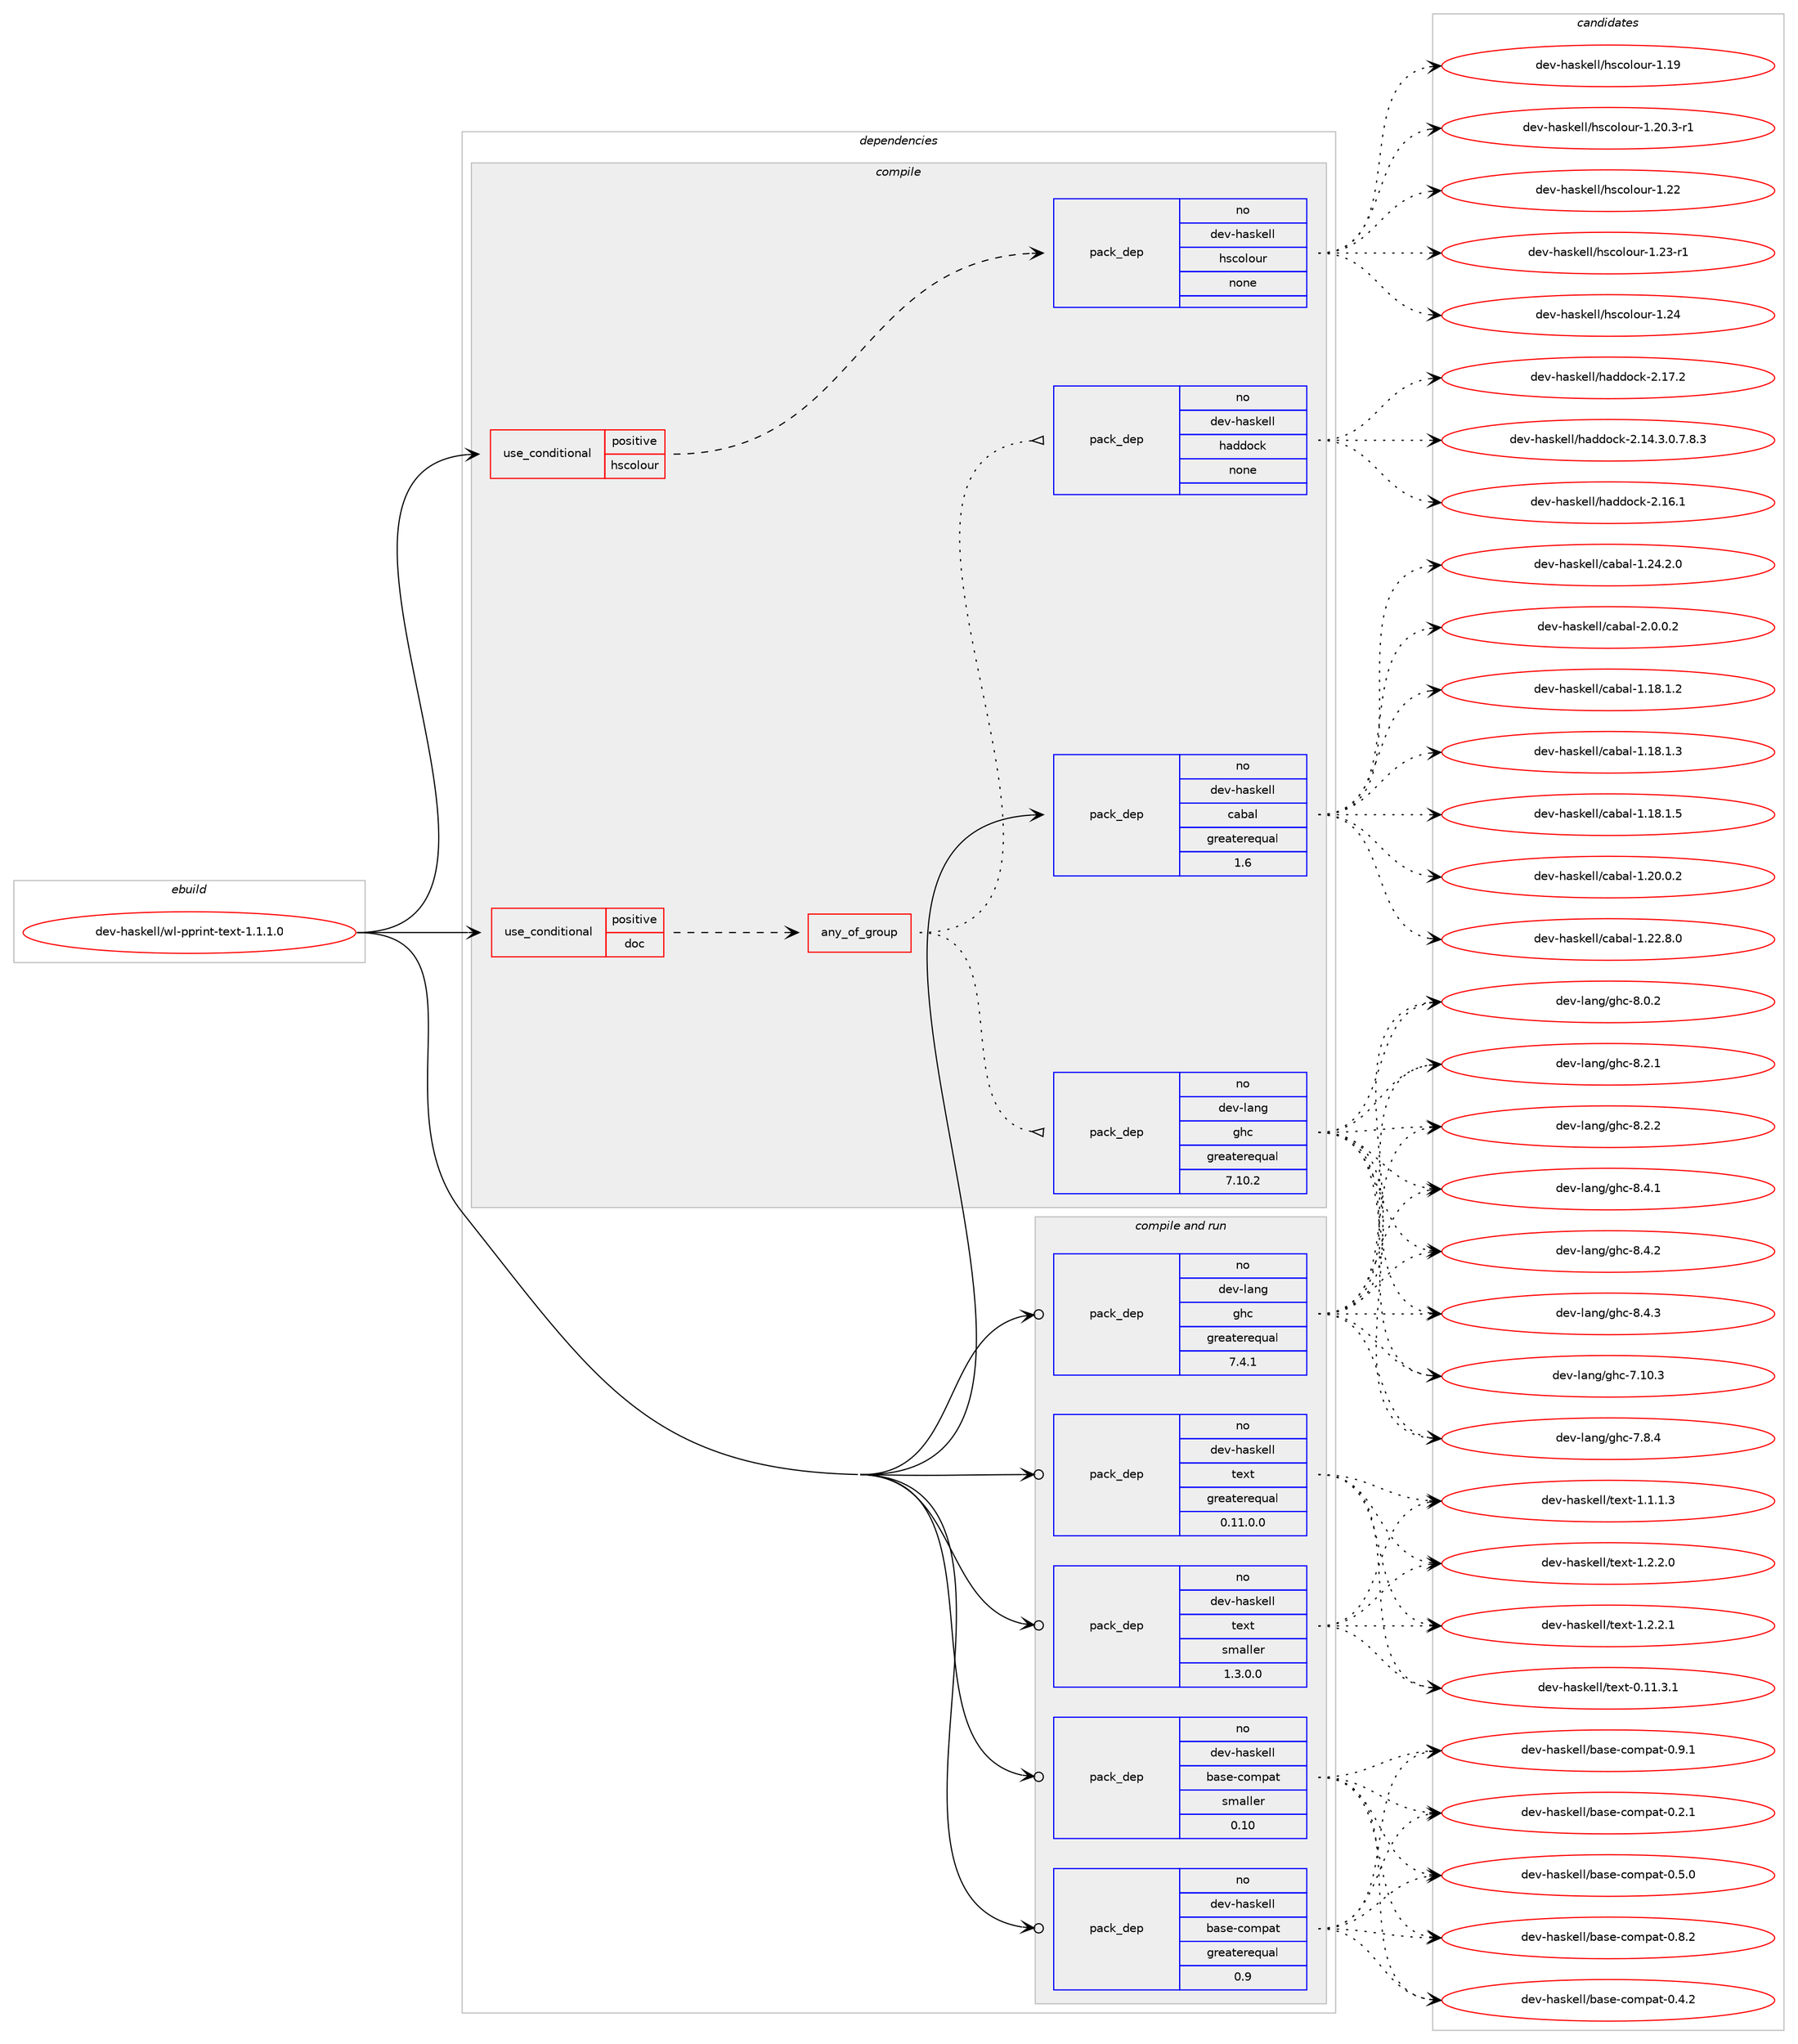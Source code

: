 digraph prolog {

# *************
# Graph options
# *************

newrank=true;
concentrate=true;
compound=true;
graph [rankdir=LR,fontname=Helvetica,fontsize=10,ranksep=1.5];#, ranksep=2.5, nodesep=0.2];
edge  [arrowhead=vee];
node  [fontname=Helvetica,fontsize=10];

# **********
# The ebuild
# **********

subgraph cluster_leftcol {
color=gray;
rank=same;
label=<<i>ebuild</i>>;
id [label="dev-haskell/wl-pprint-text-1.1.1.0", color=red, width=4, href="../dev-haskell/wl-pprint-text-1.1.1.0.svg"];
}

# ****************
# The dependencies
# ****************

subgraph cluster_midcol {
color=gray;
label=<<i>dependencies</i>>;
subgraph cluster_compile {
fillcolor="#eeeeee";
style=filled;
label=<<i>compile</i>>;
subgraph cond362071 {
dependency1347955 [label=<<TABLE BORDER="0" CELLBORDER="1" CELLSPACING="0" CELLPADDING="4"><TR><TD ROWSPAN="3" CELLPADDING="10">use_conditional</TD></TR><TR><TD>positive</TD></TR><TR><TD>doc</TD></TR></TABLE>>, shape=none, color=red];
subgraph any21784 {
dependency1347956 [label=<<TABLE BORDER="0" CELLBORDER="1" CELLSPACING="0" CELLPADDING="4"><TR><TD CELLPADDING="10">any_of_group</TD></TR></TABLE>>, shape=none, color=red];subgraph pack963548 {
dependency1347957 [label=<<TABLE BORDER="0" CELLBORDER="1" CELLSPACING="0" CELLPADDING="4" WIDTH="220"><TR><TD ROWSPAN="6" CELLPADDING="30">pack_dep</TD></TR><TR><TD WIDTH="110">no</TD></TR><TR><TD>dev-haskell</TD></TR><TR><TD>haddock</TD></TR><TR><TD>none</TD></TR><TR><TD></TD></TR></TABLE>>, shape=none, color=blue];
}
dependency1347956:e -> dependency1347957:w [weight=20,style="dotted",arrowhead="oinv"];
subgraph pack963549 {
dependency1347958 [label=<<TABLE BORDER="0" CELLBORDER="1" CELLSPACING="0" CELLPADDING="4" WIDTH="220"><TR><TD ROWSPAN="6" CELLPADDING="30">pack_dep</TD></TR><TR><TD WIDTH="110">no</TD></TR><TR><TD>dev-lang</TD></TR><TR><TD>ghc</TD></TR><TR><TD>greaterequal</TD></TR><TR><TD>7.10.2</TD></TR></TABLE>>, shape=none, color=blue];
}
dependency1347956:e -> dependency1347958:w [weight=20,style="dotted",arrowhead="oinv"];
}
dependency1347955:e -> dependency1347956:w [weight=20,style="dashed",arrowhead="vee"];
}
id:e -> dependency1347955:w [weight=20,style="solid",arrowhead="vee"];
subgraph cond362072 {
dependency1347959 [label=<<TABLE BORDER="0" CELLBORDER="1" CELLSPACING="0" CELLPADDING="4"><TR><TD ROWSPAN="3" CELLPADDING="10">use_conditional</TD></TR><TR><TD>positive</TD></TR><TR><TD>hscolour</TD></TR></TABLE>>, shape=none, color=red];
subgraph pack963550 {
dependency1347960 [label=<<TABLE BORDER="0" CELLBORDER="1" CELLSPACING="0" CELLPADDING="4" WIDTH="220"><TR><TD ROWSPAN="6" CELLPADDING="30">pack_dep</TD></TR><TR><TD WIDTH="110">no</TD></TR><TR><TD>dev-haskell</TD></TR><TR><TD>hscolour</TD></TR><TR><TD>none</TD></TR><TR><TD></TD></TR></TABLE>>, shape=none, color=blue];
}
dependency1347959:e -> dependency1347960:w [weight=20,style="dashed",arrowhead="vee"];
}
id:e -> dependency1347959:w [weight=20,style="solid",arrowhead="vee"];
subgraph pack963551 {
dependency1347961 [label=<<TABLE BORDER="0" CELLBORDER="1" CELLSPACING="0" CELLPADDING="4" WIDTH="220"><TR><TD ROWSPAN="6" CELLPADDING="30">pack_dep</TD></TR><TR><TD WIDTH="110">no</TD></TR><TR><TD>dev-haskell</TD></TR><TR><TD>cabal</TD></TR><TR><TD>greaterequal</TD></TR><TR><TD>1.6</TD></TR></TABLE>>, shape=none, color=blue];
}
id:e -> dependency1347961:w [weight=20,style="solid",arrowhead="vee"];
}
subgraph cluster_compileandrun {
fillcolor="#eeeeee";
style=filled;
label=<<i>compile and run</i>>;
subgraph pack963552 {
dependency1347962 [label=<<TABLE BORDER="0" CELLBORDER="1" CELLSPACING="0" CELLPADDING="4" WIDTH="220"><TR><TD ROWSPAN="6" CELLPADDING="30">pack_dep</TD></TR><TR><TD WIDTH="110">no</TD></TR><TR><TD>dev-haskell</TD></TR><TR><TD>base-compat</TD></TR><TR><TD>greaterequal</TD></TR><TR><TD>0.9</TD></TR></TABLE>>, shape=none, color=blue];
}
id:e -> dependency1347962:w [weight=20,style="solid",arrowhead="odotvee"];
subgraph pack963553 {
dependency1347963 [label=<<TABLE BORDER="0" CELLBORDER="1" CELLSPACING="0" CELLPADDING="4" WIDTH="220"><TR><TD ROWSPAN="6" CELLPADDING="30">pack_dep</TD></TR><TR><TD WIDTH="110">no</TD></TR><TR><TD>dev-haskell</TD></TR><TR><TD>base-compat</TD></TR><TR><TD>smaller</TD></TR><TR><TD>0.10</TD></TR></TABLE>>, shape=none, color=blue];
}
id:e -> dependency1347963:w [weight=20,style="solid",arrowhead="odotvee"];
subgraph pack963554 {
dependency1347964 [label=<<TABLE BORDER="0" CELLBORDER="1" CELLSPACING="0" CELLPADDING="4" WIDTH="220"><TR><TD ROWSPAN="6" CELLPADDING="30">pack_dep</TD></TR><TR><TD WIDTH="110">no</TD></TR><TR><TD>dev-haskell</TD></TR><TR><TD>text</TD></TR><TR><TD>greaterequal</TD></TR><TR><TD>0.11.0.0</TD></TR></TABLE>>, shape=none, color=blue];
}
id:e -> dependency1347964:w [weight=20,style="solid",arrowhead="odotvee"];
subgraph pack963555 {
dependency1347965 [label=<<TABLE BORDER="0" CELLBORDER="1" CELLSPACING="0" CELLPADDING="4" WIDTH="220"><TR><TD ROWSPAN="6" CELLPADDING="30">pack_dep</TD></TR><TR><TD WIDTH="110">no</TD></TR><TR><TD>dev-haskell</TD></TR><TR><TD>text</TD></TR><TR><TD>smaller</TD></TR><TR><TD>1.3.0.0</TD></TR></TABLE>>, shape=none, color=blue];
}
id:e -> dependency1347965:w [weight=20,style="solid",arrowhead="odotvee"];
subgraph pack963556 {
dependency1347966 [label=<<TABLE BORDER="0" CELLBORDER="1" CELLSPACING="0" CELLPADDING="4" WIDTH="220"><TR><TD ROWSPAN="6" CELLPADDING="30">pack_dep</TD></TR><TR><TD WIDTH="110">no</TD></TR><TR><TD>dev-lang</TD></TR><TR><TD>ghc</TD></TR><TR><TD>greaterequal</TD></TR><TR><TD>7.4.1</TD></TR></TABLE>>, shape=none, color=blue];
}
id:e -> dependency1347966:w [weight=20,style="solid",arrowhead="odotvee"];
}
subgraph cluster_run {
fillcolor="#eeeeee";
style=filled;
label=<<i>run</i>>;
}
}

# **************
# The candidates
# **************

subgraph cluster_choices {
rank=same;
color=gray;
label=<<i>candidates</i>>;

subgraph choice963548 {
color=black;
nodesep=1;
choice1001011184510497115107101108108471049710010011199107455046495246514648465546564651 [label="dev-haskell/haddock-2.14.3.0.7.8.3", color=red, width=4,href="../dev-haskell/haddock-2.14.3.0.7.8.3.svg"];
choice100101118451049711510710110810847104971001001119910745504649544649 [label="dev-haskell/haddock-2.16.1", color=red, width=4,href="../dev-haskell/haddock-2.16.1.svg"];
choice100101118451049711510710110810847104971001001119910745504649554650 [label="dev-haskell/haddock-2.17.2", color=red, width=4,href="../dev-haskell/haddock-2.17.2.svg"];
dependency1347957:e -> choice1001011184510497115107101108108471049710010011199107455046495246514648465546564651:w [style=dotted,weight="100"];
dependency1347957:e -> choice100101118451049711510710110810847104971001001119910745504649544649:w [style=dotted,weight="100"];
dependency1347957:e -> choice100101118451049711510710110810847104971001001119910745504649554650:w [style=dotted,weight="100"];
}
subgraph choice963549 {
color=black;
nodesep=1;
choice1001011184510897110103471031049945554649484651 [label="dev-lang/ghc-7.10.3", color=red, width=4,href="../dev-lang/ghc-7.10.3.svg"];
choice10010111845108971101034710310499455546564652 [label="dev-lang/ghc-7.8.4", color=red, width=4,href="../dev-lang/ghc-7.8.4.svg"];
choice10010111845108971101034710310499455646484650 [label="dev-lang/ghc-8.0.2", color=red, width=4,href="../dev-lang/ghc-8.0.2.svg"];
choice10010111845108971101034710310499455646504649 [label="dev-lang/ghc-8.2.1", color=red, width=4,href="../dev-lang/ghc-8.2.1.svg"];
choice10010111845108971101034710310499455646504650 [label="dev-lang/ghc-8.2.2", color=red, width=4,href="../dev-lang/ghc-8.2.2.svg"];
choice10010111845108971101034710310499455646524649 [label="dev-lang/ghc-8.4.1", color=red, width=4,href="../dev-lang/ghc-8.4.1.svg"];
choice10010111845108971101034710310499455646524650 [label="dev-lang/ghc-8.4.2", color=red, width=4,href="../dev-lang/ghc-8.4.2.svg"];
choice10010111845108971101034710310499455646524651 [label="dev-lang/ghc-8.4.3", color=red, width=4,href="../dev-lang/ghc-8.4.3.svg"];
dependency1347958:e -> choice1001011184510897110103471031049945554649484651:w [style=dotted,weight="100"];
dependency1347958:e -> choice10010111845108971101034710310499455546564652:w [style=dotted,weight="100"];
dependency1347958:e -> choice10010111845108971101034710310499455646484650:w [style=dotted,weight="100"];
dependency1347958:e -> choice10010111845108971101034710310499455646504649:w [style=dotted,weight="100"];
dependency1347958:e -> choice10010111845108971101034710310499455646504650:w [style=dotted,weight="100"];
dependency1347958:e -> choice10010111845108971101034710310499455646524649:w [style=dotted,weight="100"];
dependency1347958:e -> choice10010111845108971101034710310499455646524650:w [style=dotted,weight="100"];
dependency1347958:e -> choice10010111845108971101034710310499455646524651:w [style=dotted,weight="100"];
}
subgraph choice963550 {
color=black;
nodesep=1;
choice100101118451049711510710110810847104115991111081111171144549464957 [label="dev-haskell/hscolour-1.19", color=red, width=4,href="../dev-haskell/hscolour-1.19.svg"];
choice10010111845104971151071011081084710411599111108111117114454946504846514511449 [label="dev-haskell/hscolour-1.20.3-r1", color=red, width=4,href="../dev-haskell/hscolour-1.20.3-r1.svg"];
choice100101118451049711510710110810847104115991111081111171144549465050 [label="dev-haskell/hscolour-1.22", color=red, width=4,href="../dev-haskell/hscolour-1.22.svg"];
choice1001011184510497115107101108108471041159911110811111711445494650514511449 [label="dev-haskell/hscolour-1.23-r1", color=red, width=4,href="../dev-haskell/hscolour-1.23-r1.svg"];
choice100101118451049711510710110810847104115991111081111171144549465052 [label="dev-haskell/hscolour-1.24", color=red, width=4,href="../dev-haskell/hscolour-1.24.svg"];
dependency1347960:e -> choice100101118451049711510710110810847104115991111081111171144549464957:w [style=dotted,weight="100"];
dependency1347960:e -> choice10010111845104971151071011081084710411599111108111117114454946504846514511449:w [style=dotted,weight="100"];
dependency1347960:e -> choice100101118451049711510710110810847104115991111081111171144549465050:w [style=dotted,weight="100"];
dependency1347960:e -> choice1001011184510497115107101108108471041159911110811111711445494650514511449:w [style=dotted,weight="100"];
dependency1347960:e -> choice100101118451049711510710110810847104115991111081111171144549465052:w [style=dotted,weight="100"];
}
subgraph choice963551 {
color=black;
nodesep=1;
choice10010111845104971151071011081084799979897108454946495646494650 [label="dev-haskell/cabal-1.18.1.2", color=red, width=4,href="../dev-haskell/cabal-1.18.1.2.svg"];
choice10010111845104971151071011081084799979897108454946495646494651 [label="dev-haskell/cabal-1.18.1.3", color=red, width=4,href="../dev-haskell/cabal-1.18.1.3.svg"];
choice10010111845104971151071011081084799979897108454946495646494653 [label="dev-haskell/cabal-1.18.1.5", color=red, width=4,href="../dev-haskell/cabal-1.18.1.5.svg"];
choice10010111845104971151071011081084799979897108454946504846484650 [label="dev-haskell/cabal-1.20.0.2", color=red, width=4,href="../dev-haskell/cabal-1.20.0.2.svg"];
choice10010111845104971151071011081084799979897108454946505046564648 [label="dev-haskell/cabal-1.22.8.0", color=red, width=4,href="../dev-haskell/cabal-1.22.8.0.svg"];
choice10010111845104971151071011081084799979897108454946505246504648 [label="dev-haskell/cabal-1.24.2.0", color=red, width=4,href="../dev-haskell/cabal-1.24.2.0.svg"];
choice100101118451049711510710110810847999798971084550464846484650 [label="dev-haskell/cabal-2.0.0.2", color=red, width=4,href="../dev-haskell/cabal-2.0.0.2.svg"];
dependency1347961:e -> choice10010111845104971151071011081084799979897108454946495646494650:w [style=dotted,weight="100"];
dependency1347961:e -> choice10010111845104971151071011081084799979897108454946495646494651:w [style=dotted,weight="100"];
dependency1347961:e -> choice10010111845104971151071011081084799979897108454946495646494653:w [style=dotted,weight="100"];
dependency1347961:e -> choice10010111845104971151071011081084799979897108454946504846484650:w [style=dotted,weight="100"];
dependency1347961:e -> choice10010111845104971151071011081084799979897108454946505046564648:w [style=dotted,weight="100"];
dependency1347961:e -> choice10010111845104971151071011081084799979897108454946505246504648:w [style=dotted,weight="100"];
dependency1347961:e -> choice100101118451049711510710110810847999798971084550464846484650:w [style=dotted,weight="100"];
}
subgraph choice963552 {
color=black;
nodesep=1;
choice1001011184510497115107101108108479897115101459911110911297116454846504649 [label="dev-haskell/base-compat-0.2.1", color=red, width=4,href="../dev-haskell/base-compat-0.2.1.svg"];
choice1001011184510497115107101108108479897115101459911110911297116454846524650 [label="dev-haskell/base-compat-0.4.2", color=red, width=4,href="../dev-haskell/base-compat-0.4.2.svg"];
choice1001011184510497115107101108108479897115101459911110911297116454846534648 [label="dev-haskell/base-compat-0.5.0", color=red, width=4,href="../dev-haskell/base-compat-0.5.0.svg"];
choice1001011184510497115107101108108479897115101459911110911297116454846564650 [label="dev-haskell/base-compat-0.8.2", color=red, width=4,href="../dev-haskell/base-compat-0.8.2.svg"];
choice1001011184510497115107101108108479897115101459911110911297116454846574649 [label="dev-haskell/base-compat-0.9.1", color=red, width=4,href="../dev-haskell/base-compat-0.9.1.svg"];
dependency1347962:e -> choice1001011184510497115107101108108479897115101459911110911297116454846504649:w [style=dotted,weight="100"];
dependency1347962:e -> choice1001011184510497115107101108108479897115101459911110911297116454846524650:w [style=dotted,weight="100"];
dependency1347962:e -> choice1001011184510497115107101108108479897115101459911110911297116454846534648:w [style=dotted,weight="100"];
dependency1347962:e -> choice1001011184510497115107101108108479897115101459911110911297116454846564650:w [style=dotted,weight="100"];
dependency1347962:e -> choice1001011184510497115107101108108479897115101459911110911297116454846574649:w [style=dotted,weight="100"];
}
subgraph choice963553 {
color=black;
nodesep=1;
choice1001011184510497115107101108108479897115101459911110911297116454846504649 [label="dev-haskell/base-compat-0.2.1", color=red, width=4,href="../dev-haskell/base-compat-0.2.1.svg"];
choice1001011184510497115107101108108479897115101459911110911297116454846524650 [label="dev-haskell/base-compat-0.4.2", color=red, width=4,href="../dev-haskell/base-compat-0.4.2.svg"];
choice1001011184510497115107101108108479897115101459911110911297116454846534648 [label="dev-haskell/base-compat-0.5.0", color=red, width=4,href="../dev-haskell/base-compat-0.5.0.svg"];
choice1001011184510497115107101108108479897115101459911110911297116454846564650 [label="dev-haskell/base-compat-0.8.2", color=red, width=4,href="../dev-haskell/base-compat-0.8.2.svg"];
choice1001011184510497115107101108108479897115101459911110911297116454846574649 [label="dev-haskell/base-compat-0.9.1", color=red, width=4,href="../dev-haskell/base-compat-0.9.1.svg"];
dependency1347963:e -> choice1001011184510497115107101108108479897115101459911110911297116454846504649:w [style=dotted,weight="100"];
dependency1347963:e -> choice1001011184510497115107101108108479897115101459911110911297116454846524650:w [style=dotted,weight="100"];
dependency1347963:e -> choice1001011184510497115107101108108479897115101459911110911297116454846534648:w [style=dotted,weight="100"];
dependency1347963:e -> choice1001011184510497115107101108108479897115101459911110911297116454846564650:w [style=dotted,weight="100"];
dependency1347963:e -> choice1001011184510497115107101108108479897115101459911110911297116454846574649:w [style=dotted,weight="100"];
}
subgraph choice963554 {
color=black;
nodesep=1;
choice100101118451049711510710110810847116101120116454846494946514649 [label="dev-haskell/text-0.11.3.1", color=red, width=4,href="../dev-haskell/text-0.11.3.1.svg"];
choice1001011184510497115107101108108471161011201164549464946494651 [label="dev-haskell/text-1.1.1.3", color=red, width=4,href="../dev-haskell/text-1.1.1.3.svg"];
choice1001011184510497115107101108108471161011201164549465046504648 [label="dev-haskell/text-1.2.2.0", color=red, width=4,href="../dev-haskell/text-1.2.2.0.svg"];
choice1001011184510497115107101108108471161011201164549465046504649 [label="dev-haskell/text-1.2.2.1", color=red, width=4,href="../dev-haskell/text-1.2.2.1.svg"];
dependency1347964:e -> choice100101118451049711510710110810847116101120116454846494946514649:w [style=dotted,weight="100"];
dependency1347964:e -> choice1001011184510497115107101108108471161011201164549464946494651:w [style=dotted,weight="100"];
dependency1347964:e -> choice1001011184510497115107101108108471161011201164549465046504648:w [style=dotted,weight="100"];
dependency1347964:e -> choice1001011184510497115107101108108471161011201164549465046504649:w [style=dotted,weight="100"];
}
subgraph choice963555 {
color=black;
nodesep=1;
choice100101118451049711510710110810847116101120116454846494946514649 [label="dev-haskell/text-0.11.3.1", color=red, width=4,href="../dev-haskell/text-0.11.3.1.svg"];
choice1001011184510497115107101108108471161011201164549464946494651 [label="dev-haskell/text-1.1.1.3", color=red, width=4,href="../dev-haskell/text-1.1.1.3.svg"];
choice1001011184510497115107101108108471161011201164549465046504648 [label="dev-haskell/text-1.2.2.0", color=red, width=4,href="../dev-haskell/text-1.2.2.0.svg"];
choice1001011184510497115107101108108471161011201164549465046504649 [label="dev-haskell/text-1.2.2.1", color=red, width=4,href="../dev-haskell/text-1.2.2.1.svg"];
dependency1347965:e -> choice100101118451049711510710110810847116101120116454846494946514649:w [style=dotted,weight="100"];
dependency1347965:e -> choice1001011184510497115107101108108471161011201164549464946494651:w [style=dotted,weight="100"];
dependency1347965:e -> choice1001011184510497115107101108108471161011201164549465046504648:w [style=dotted,weight="100"];
dependency1347965:e -> choice1001011184510497115107101108108471161011201164549465046504649:w [style=dotted,weight="100"];
}
subgraph choice963556 {
color=black;
nodesep=1;
choice1001011184510897110103471031049945554649484651 [label="dev-lang/ghc-7.10.3", color=red, width=4,href="../dev-lang/ghc-7.10.3.svg"];
choice10010111845108971101034710310499455546564652 [label="dev-lang/ghc-7.8.4", color=red, width=4,href="../dev-lang/ghc-7.8.4.svg"];
choice10010111845108971101034710310499455646484650 [label="dev-lang/ghc-8.0.2", color=red, width=4,href="../dev-lang/ghc-8.0.2.svg"];
choice10010111845108971101034710310499455646504649 [label="dev-lang/ghc-8.2.1", color=red, width=4,href="../dev-lang/ghc-8.2.1.svg"];
choice10010111845108971101034710310499455646504650 [label="dev-lang/ghc-8.2.2", color=red, width=4,href="../dev-lang/ghc-8.2.2.svg"];
choice10010111845108971101034710310499455646524649 [label="dev-lang/ghc-8.4.1", color=red, width=4,href="../dev-lang/ghc-8.4.1.svg"];
choice10010111845108971101034710310499455646524650 [label="dev-lang/ghc-8.4.2", color=red, width=4,href="../dev-lang/ghc-8.4.2.svg"];
choice10010111845108971101034710310499455646524651 [label="dev-lang/ghc-8.4.3", color=red, width=4,href="../dev-lang/ghc-8.4.3.svg"];
dependency1347966:e -> choice1001011184510897110103471031049945554649484651:w [style=dotted,weight="100"];
dependency1347966:e -> choice10010111845108971101034710310499455546564652:w [style=dotted,weight="100"];
dependency1347966:e -> choice10010111845108971101034710310499455646484650:w [style=dotted,weight="100"];
dependency1347966:e -> choice10010111845108971101034710310499455646504649:w [style=dotted,weight="100"];
dependency1347966:e -> choice10010111845108971101034710310499455646504650:w [style=dotted,weight="100"];
dependency1347966:e -> choice10010111845108971101034710310499455646524649:w [style=dotted,weight="100"];
dependency1347966:e -> choice10010111845108971101034710310499455646524650:w [style=dotted,weight="100"];
dependency1347966:e -> choice10010111845108971101034710310499455646524651:w [style=dotted,weight="100"];
}
}

}

